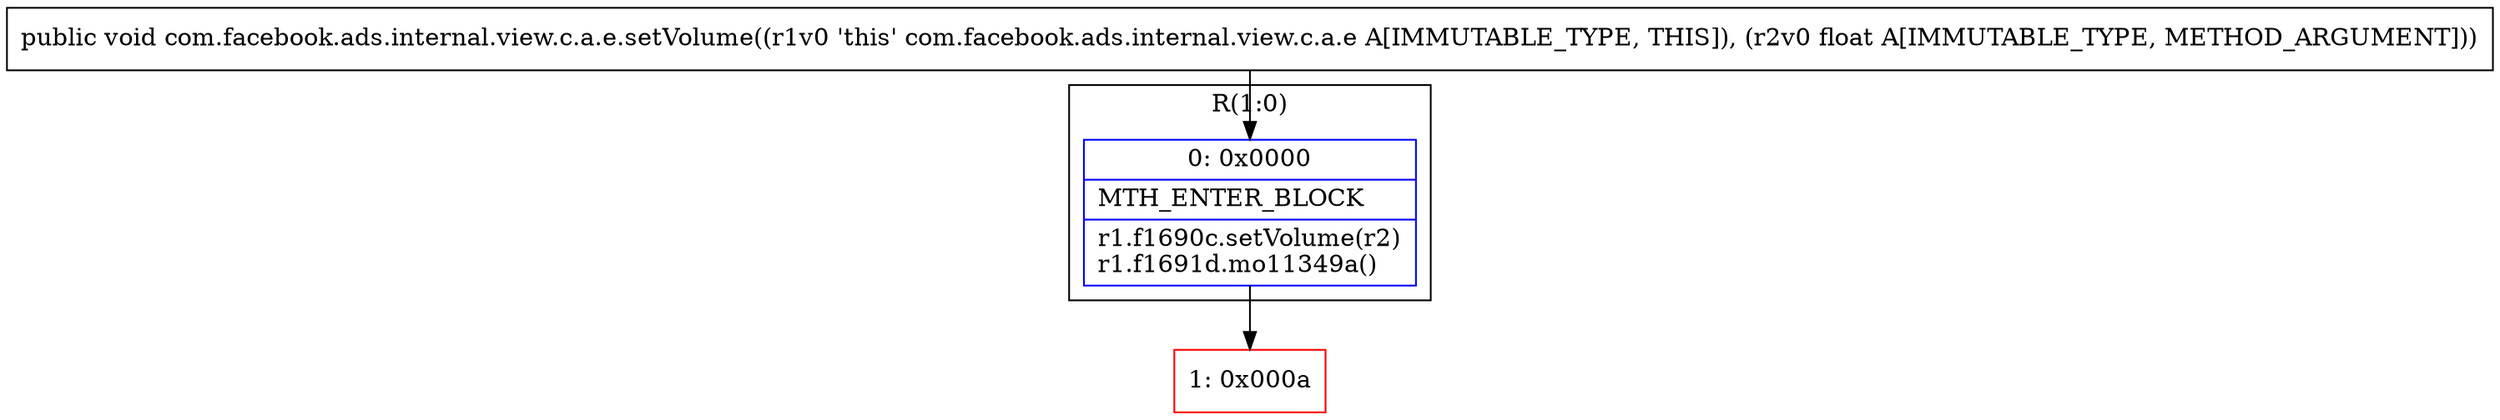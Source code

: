 digraph "CFG forcom.facebook.ads.internal.view.c.a.e.setVolume(F)V" {
subgraph cluster_Region_1420334107 {
label = "R(1:0)";
node [shape=record,color=blue];
Node_0 [shape=record,label="{0\:\ 0x0000|MTH_ENTER_BLOCK\l|r1.f1690c.setVolume(r2)\lr1.f1691d.mo11349a()\l}"];
}
Node_1 [shape=record,color=red,label="{1\:\ 0x000a}"];
MethodNode[shape=record,label="{public void com.facebook.ads.internal.view.c.a.e.setVolume((r1v0 'this' com.facebook.ads.internal.view.c.a.e A[IMMUTABLE_TYPE, THIS]), (r2v0 float A[IMMUTABLE_TYPE, METHOD_ARGUMENT])) }"];
MethodNode -> Node_0;
Node_0 -> Node_1;
}

